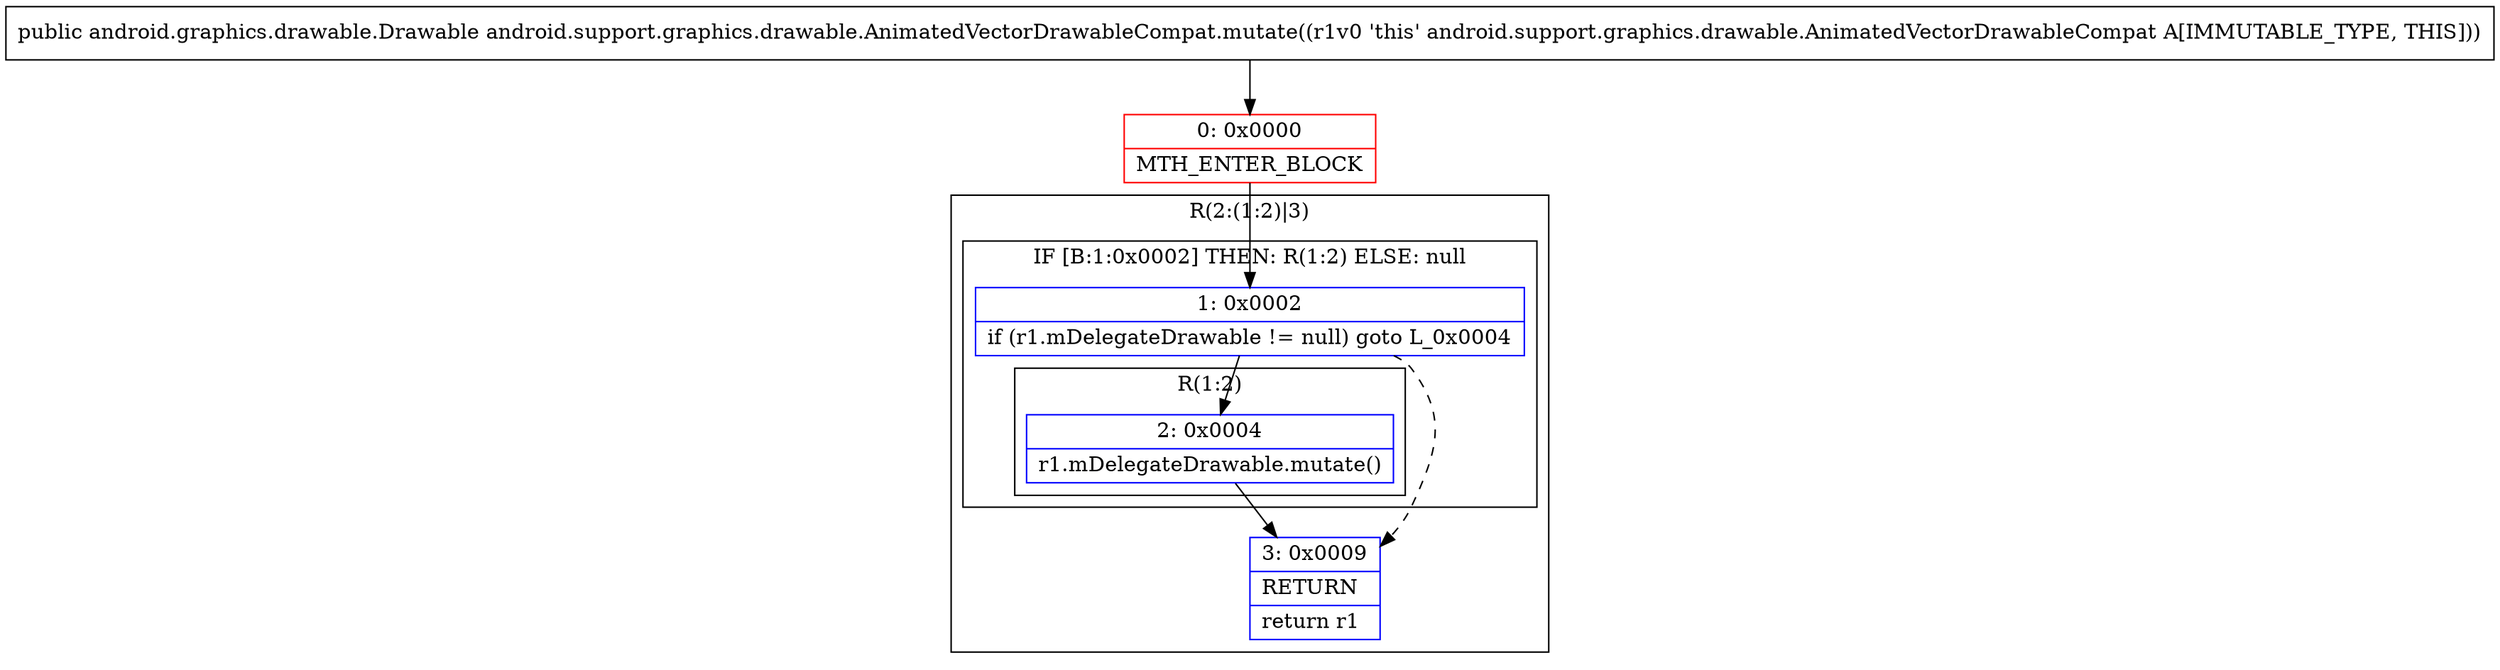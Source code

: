 digraph "CFG forandroid.support.graphics.drawable.AnimatedVectorDrawableCompat.mutate()Landroid\/graphics\/drawable\/Drawable;" {
subgraph cluster_Region_1058058087 {
label = "R(2:(1:2)|3)";
node [shape=record,color=blue];
subgraph cluster_IfRegion_1115154571 {
label = "IF [B:1:0x0002] THEN: R(1:2) ELSE: null";
node [shape=record,color=blue];
Node_1 [shape=record,label="{1\:\ 0x0002|if (r1.mDelegateDrawable != null) goto L_0x0004\l}"];
subgraph cluster_Region_550632045 {
label = "R(1:2)";
node [shape=record,color=blue];
Node_2 [shape=record,label="{2\:\ 0x0004|r1.mDelegateDrawable.mutate()\l}"];
}
}
Node_3 [shape=record,label="{3\:\ 0x0009|RETURN\l|return r1\l}"];
}
Node_0 [shape=record,color=red,label="{0\:\ 0x0000|MTH_ENTER_BLOCK\l}"];
MethodNode[shape=record,label="{public android.graphics.drawable.Drawable android.support.graphics.drawable.AnimatedVectorDrawableCompat.mutate((r1v0 'this' android.support.graphics.drawable.AnimatedVectorDrawableCompat A[IMMUTABLE_TYPE, THIS])) }"];
MethodNode -> Node_0;
Node_1 -> Node_2;
Node_1 -> Node_3[style=dashed];
Node_2 -> Node_3;
Node_0 -> Node_1;
}

